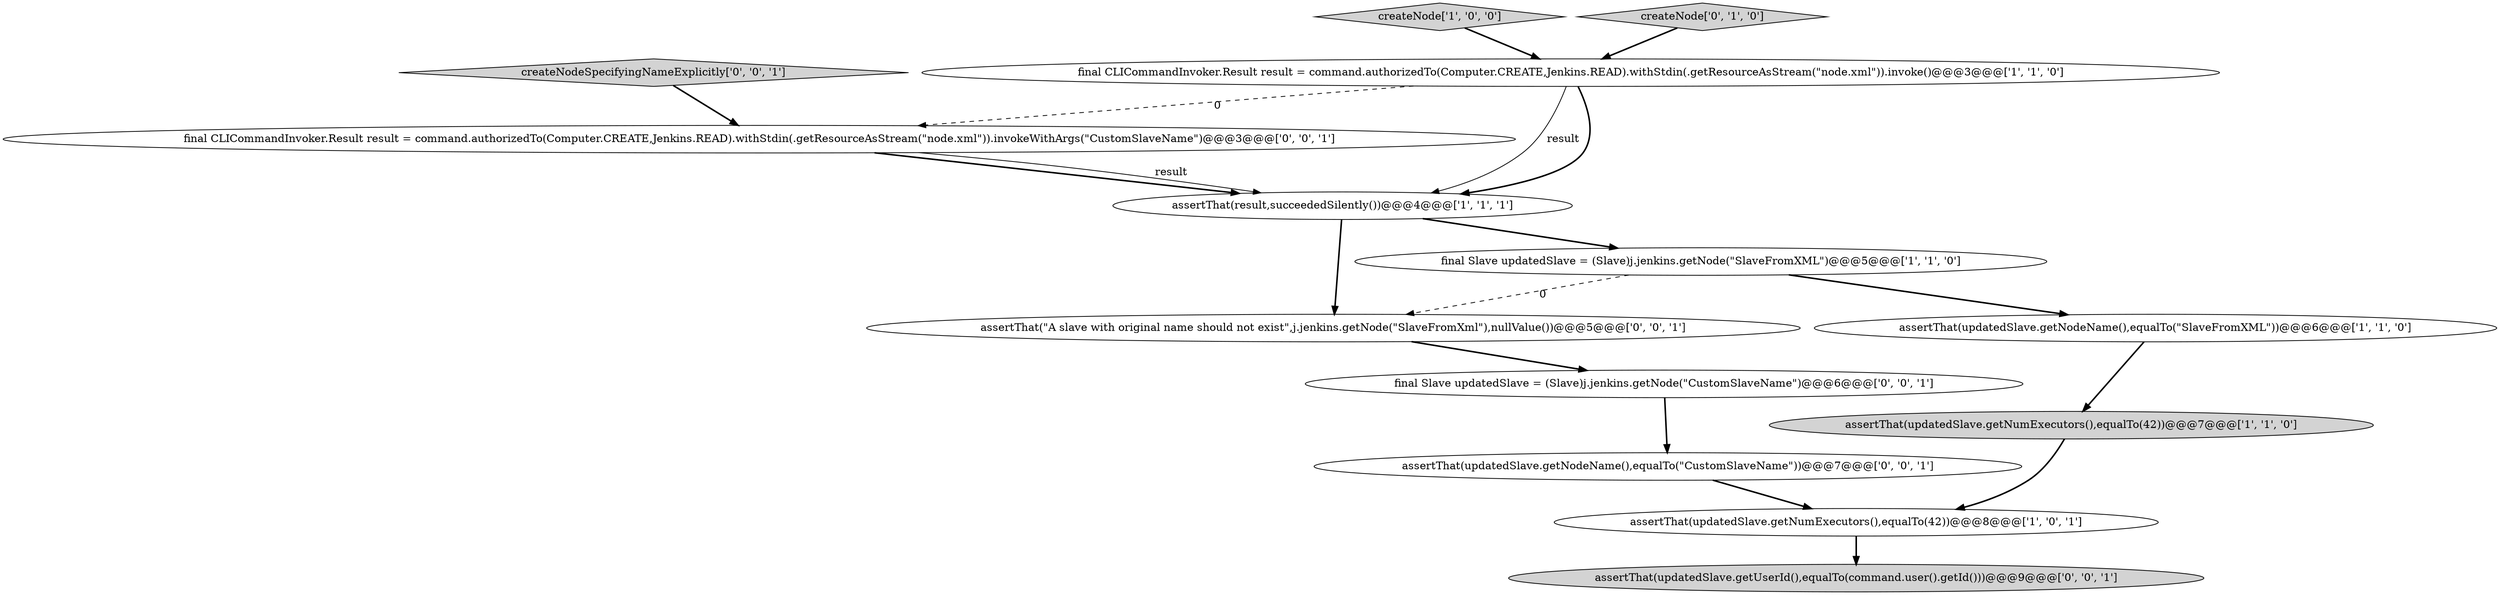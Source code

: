 digraph {
4 [style = filled, label = "final CLICommandInvoker.Result result = command.authorizedTo(Computer.CREATE,Jenkins.READ).withStdin(.getResourceAsStream(\"node.xml\")).invoke()@@@3@@@['1', '1', '0']", fillcolor = white, shape = ellipse image = "AAA0AAABBB1BBB"];
2 [style = filled, label = "createNode['1', '0', '0']", fillcolor = lightgray, shape = diamond image = "AAA0AAABBB1BBB"];
3 [style = filled, label = "assertThat(updatedSlave.getNumExecutors(),equalTo(42))@@@7@@@['1', '1', '0']", fillcolor = lightgray, shape = ellipse image = "AAA0AAABBB1BBB"];
5 [style = filled, label = "assertThat(result,succeededSilently())@@@4@@@['1', '1', '1']", fillcolor = white, shape = ellipse image = "AAA0AAABBB1BBB"];
9 [style = filled, label = "final CLICommandInvoker.Result result = command.authorizedTo(Computer.CREATE,Jenkins.READ).withStdin(.getResourceAsStream(\"node.xml\")).invokeWithArgs(\"CustomSlaveName\")@@@3@@@['0', '0', '1']", fillcolor = white, shape = ellipse image = "AAA0AAABBB3BBB"];
7 [style = filled, label = "createNode['0', '1', '0']", fillcolor = lightgray, shape = diamond image = "AAA0AAABBB2BBB"];
11 [style = filled, label = "assertThat(\"A slave with original name should not exist\",j.jenkins.getNode(\"SlaveFromXml\"),nullValue())@@@5@@@['0', '0', '1']", fillcolor = white, shape = ellipse image = "AAA0AAABBB3BBB"];
10 [style = filled, label = "assertThat(updatedSlave.getNodeName(),equalTo(\"CustomSlaveName\"))@@@7@@@['0', '0', '1']", fillcolor = white, shape = ellipse image = "AAA0AAABBB3BBB"];
8 [style = filled, label = "createNodeSpecifyingNameExplicitly['0', '0', '1']", fillcolor = lightgray, shape = diamond image = "AAA0AAABBB3BBB"];
0 [style = filled, label = "assertThat(updatedSlave.getNumExecutors(),equalTo(42))@@@8@@@['1', '0', '1']", fillcolor = white, shape = ellipse image = "AAA0AAABBB1BBB"];
13 [style = filled, label = "final Slave updatedSlave = (Slave)j.jenkins.getNode(\"CustomSlaveName\")@@@6@@@['0', '0', '1']", fillcolor = white, shape = ellipse image = "AAA0AAABBB3BBB"];
1 [style = filled, label = "final Slave updatedSlave = (Slave)j.jenkins.getNode(\"SlaveFromXML\")@@@5@@@['1', '1', '0']", fillcolor = white, shape = ellipse image = "AAA0AAABBB1BBB"];
12 [style = filled, label = "assertThat(updatedSlave.getUserId(),equalTo(command.user().getId()))@@@9@@@['0', '0', '1']", fillcolor = lightgray, shape = ellipse image = "AAA0AAABBB3BBB"];
6 [style = filled, label = "assertThat(updatedSlave.getNodeName(),equalTo(\"SlaveFromXML\"))@@@6@@@['1', '1', '0']", fillcolor = white, shape = ellipse image = "AAA0AAABBB1BBB"];
9->5 [style = bold, label=""];
13->10 [style = bold, label=""];
6->3 [style = bold, label=""];
5->1 [style = bold, label=""];
10->0 [style = bold, label=""];
4->9 [style = dashed, label="0"];
5->11 [style = bold, label=""];
1->6 [style = bold, label=""];
7->4 [style = bold, label=""];
4->5 [style = solid, label="result"];
11->13 [style = bold, label=""];
2->4 [style = bold, label=""];
4->5 [style = bold, label=""];
1->11 [style = dashed, label="0"];
9->5 [style = solid, label="result"];
3->0 [style = bold, label=""];
0->12 [style = bold, label=""];
8->9 [style = bold, label=""];
}
